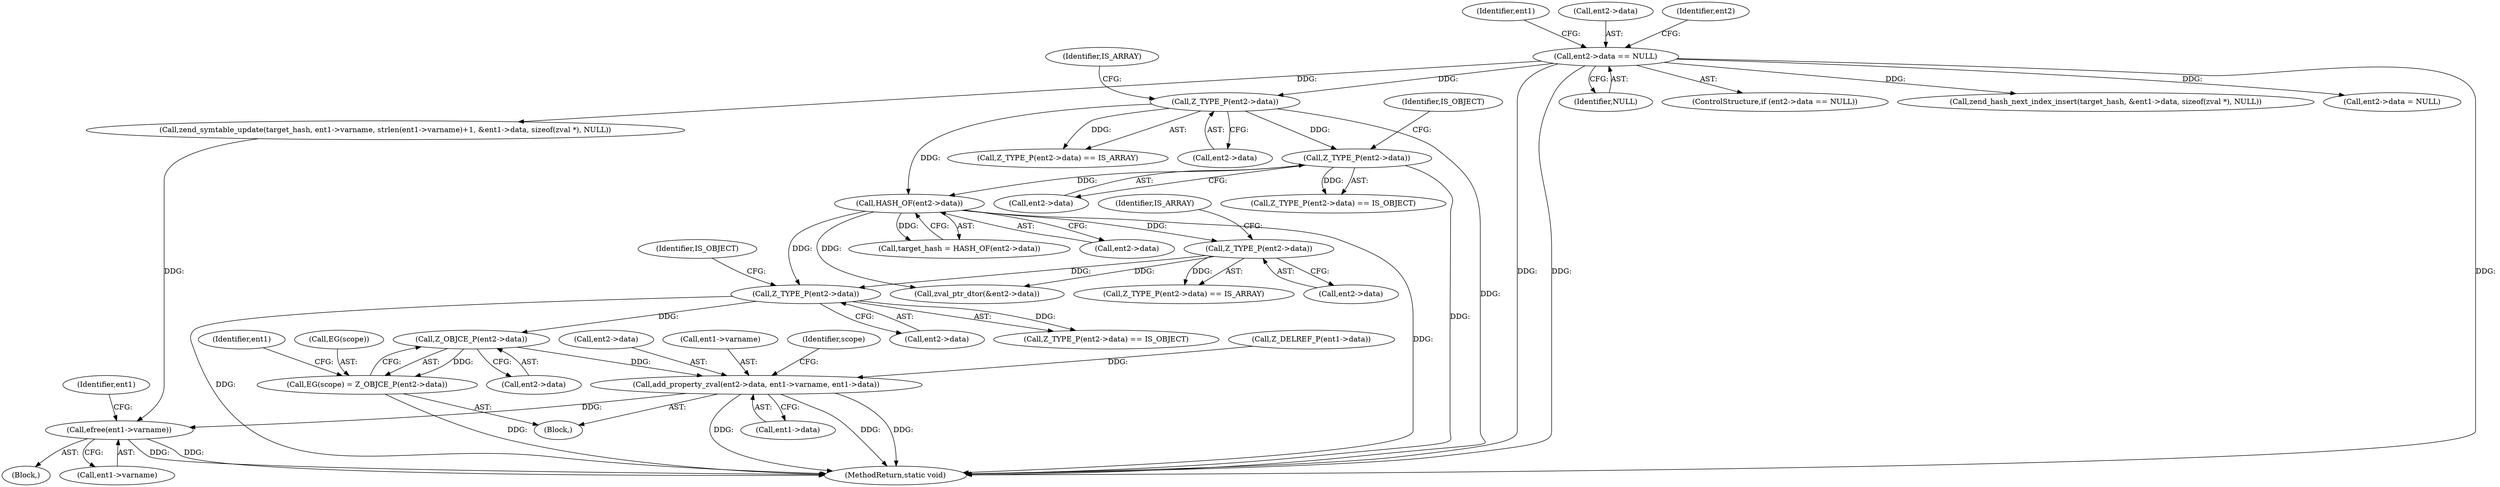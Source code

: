 digraph "0_php-src_6045de69c7dedcba3eadf7c4bba424b19c81d00d_0@pointer" {
"1000497" [label="(Call,Z_OBJCE_P(ent2->data))"];
"1000483" [label="(Call,Z_TYPE_P(ent2->data))"];
"1000376" [label="(Call,Z_TYPE_P(ent2->data))"];
"1000340" [label="(Call,HASH_OF(ent2->data))"];
"1000332" [label="(Call,Z_TYPE_P(ent2->data))"];
"1000326" [label="(Call,Z_TYPE_P(ent2->data))"];
"1000309" [label="(Call,ent2->data == NULL)"];
"1000494" [label="(Call,EG(scope) = Z_OBJCE_P(ent2->data))"];
"1000505" [label="(Call,add_property_zval(ent2->data, ent1->varname, ent1->data))"];
"1000539" [label="(Call,efree(ent1->varname))"];
"1000325" [label="(Call,Z_TYPE_P(ent2->data) == IS_ARRAY)"];
"1000377" [label="(Call,ent2->data)"];
"1000465" [label="(Call,zval_ptr_dtor(&ent2->data))"];
"1000313" [label="(Identifier,NULL)"];
"1000338" [label="(Call,target_hash = HASH_OF(ent2->data))"];
"1000309" [label="(Call,ent2->data == NULL)"];
"1000498" [label="(Call,ent2->data)"];
"1000512" [label="(Call,ent1->data)"];
"1000333" [label="(Call,ent2->data)"];
"1000539" [label="(Call,efree(ent1->varname))"];
"1000483" [label="(Call,Z_TYPE_P(ent2->data))"];
"1000332" [label="(Call,Z_TYPE_P(ent2->data))"];
"1000540" [label="(Call,ent1->varname)"];
"1000506" [label="(Call,ent2->data)"];
"1000495" [label="(Call,EG(scope))"];
"1000488" [label="(Block,)"];
"1000327" [label="(Call,ent2->data)"];
"1000326" [label="(Call,Z_TYPE_P(ent2->data))"];
"1000484" [label="(Call,ent2->data)"];
"1000494" [label="(Call,EG(scope) = Z_OBJCE_P(ent2->data))"];
"1000318" [label="(Identifier,ent1)"];
"1000348" [label="(Block,)"];
"1000603" [label="(MethodReturn,static void)"];
"1000380" [label="(Identifier,IS_ARRAY)"];
"1000340" [label="(Call,HASH_OF(ent2->data))"];
"1000505" [label="(Call,add_property_zval(ent2->data, ent1->varname, ent1->data))"];
"1000310" [label="(Call,ent2->data)"];
"1000509" [label="(Call,ent1->varname)"];
"1000482" [label="(Call,Z_TYPE_P(ent2->data) == IS_OBJECT)"];
"1000375" [label="(Call,Z_TYPE_P(ent2->data) == IS_ARRAY)"];
"1000521" [label="(Call,zend_symtable_update(target_hash, ent1->varname, strlen(ent1->varname)+1, &ent1->data, sizeof(zval *), NULL))"];
"1000503" [label="(Identifier,ent1)"];
"1000517" [label="(Identifier,scope)"];
"1000497" [label="(Call,Z_OBJCE_P(ent2->data))"];
"1000308" [label="(ControlStructure,if (ent2->data == NULL))"];
"1000328" [label="(Identifier,ent2)"];
"1000545" [label="(Call,zend_hash_next_index_insert(target_hash, &ent1->data, sizeof(zval *), NULL))"];
"1000331" [label="(Call,Z_TYPE_P(ent2->data) == IS_OBJECT)"];
"1000330" [label="(Identifier,IS_ARRAY)"];
"1000376" [label="(Call,Z_TYPE_P(ent2->data))"];
"1000487" [label="(Identifier,IS_OBJECT)"];
"1000439" [label="(Call,ent2->data = NULL)"];
"1000341" [label="(Call,ent2->data)"];
"1000555" [label="(Identifier,ent1)"];
"1000501" [label="(Call,Z_DELREF_P(ent1->data))"];
"1000336" [label="(Identifier,IS_OBJECT)"];
"1000497" -> "1000494"  [label="AST: "];
"1000497" -> "1000498"  [label="CFG: "];
"1000498" -> "1000497"  [label="AST: "];
"1000494" -> "1000497"  [label="CFG: "];
"1000497" -> "1000494"  [label="DDG: "];
"1000483" -> "1000497"  [label="DDG: "];
"1000497" -> "1000505"  [label="DDG: "];
"1000483" -> "1000482"  [label="AST: "];
"1000483" -> "1000484"  [label="CFG: "];
"1000484" -> "1000483"  [label="AST: "];
"1000487" -> "1000483"  [label="CFG: "];
"1000483" -> "1000603"  [label="DDG: "];
"1000483" -> "1000482"  [label="DDG: "];
"1000376" -> "1000483"  [label="DDG: "];
"1000340" -> "1000483"  [label="DDG: "];
"1000376" -> "1000375"  [label="AST: "];
"1000376" -> "1000377"  [label="CFG: "];
"1000377" -> "1000376"  [label="AST: "];
"1000380" -> "1000376"  [label="CFG: "];
"1000376" -> "1000375"  [label="DDG: "];
"1000340" -> "1000376"  [label="DDG: "];
"1000376" -> "1000465"  [label="DDG: "];
"1000340" -> "1000338"  [label="AST: "];
"1000340" -> "1000341"  [label="CFG: "];
"1000341" -> "1000340"  [label="AST: "];
"1000338" -> "1000340"  [label="CFG: "];
"1000340" -> "1000603"  [label="DDG: "];
"1000340" -> "1000338"  [label="DDG: "];
"1000332" -> "1000340"  [label="DDG: "];
"1000326" -> "1000340"  [label="DDG: "];
"1000340" -> "1000465"  [label="DDG: "];
"1000332" -> "1000331"  [label="AST: "];
"1000332" -> "1000333"  [label="CFG: "];
"1000333" -> "1000332"  [label="AST: "];
"1000336" -> "1000332"  [label="CFG: "];
"1000332" -> "1000603"  [label="DDG: "];
"1000332" -> "1000331"  [label="DDG: "];
"1000326" -> "1000332"  [label="DDG: "];
"1000326" -> "1000325"  [label="AST: "];
"1000326" -> "1000327"  [label="CFG: "];
"1000327" -> "1000326"  [label="AST: "];
"1000330" -> "1000326"  [label="CFG: "];
"1000326" -> "1000603"  [label="DDG: "];
"1000326" -> "1000325"  [label="DDG: "];
"1000309" -> "1000326"  [label="DDG: "];
"1000309" -> "1000308"  [label="AST: "];
"1000309" -> "1000313"  [label="CFG: "];
"1000310" -> "1000309"  [label="AST: "];
"1000313" -> "1000309"  [label="AST: "];
"1000318" -> "1000309"  [label="CFG: "];
"1000328" -> "1000309"  [label="CFG: "];
"1000309" -> "1000603"  [label="DDG: "];
"1000309" -> "1000603"  [label="DDG: "];
"1000309" -> "1000603"  [label="DDG: "];
"1000309" -> "1000439"  [label="DDG: "];
"1000309" -> "1000521"  [label="DDG: "];
"1000309" -> "1000545"  [label="DDG: "];
"1000494" -> "1000488"  [label="AST: "];
"1000495" -> "1000494"  [label="AST: "];
"1000503" -> "1000494"  [label="CFG: "];
"1000494" -> "1000603"  [label="DDG: "];
"1000505" -> "1000488"  [label="AST: "];
"1000505" -> "1000512"  [label="CFG: "];
"1000506" -> "1000505"  [label="AST: "];
"1000509" -> "1000505"  [label="AST: "];
"1000512" -> "1000505"  [label="AST: "];
"1000517" -> "1000505"  [label="CFG: "];
"1000505" -> "1000603"  [label="DDG: "];
"1000505" -> "1000603"  [label="DDG: "];
"1000505" -> "1000603"  [label="DDG: "];
"1000501" -> "1000505"  [label="DDG: "];
"1000505" -> "1000539"  [label="DDG: "];
"1000539" -> "1000348"  [label="AST: "];
"1000539" -> "1000540"  [label="CFG: "];
"1000540" -> "1000539"  [label="AST: "];
"1000555" -> "1000539"  [label="CFG: "];
"1000539" -> "1000603"  [label="DDG: "];
"1000539" -> "1000603"  [label="DDG: "];
"1000521" -> "1000539"  [label="DDG: "];
}
